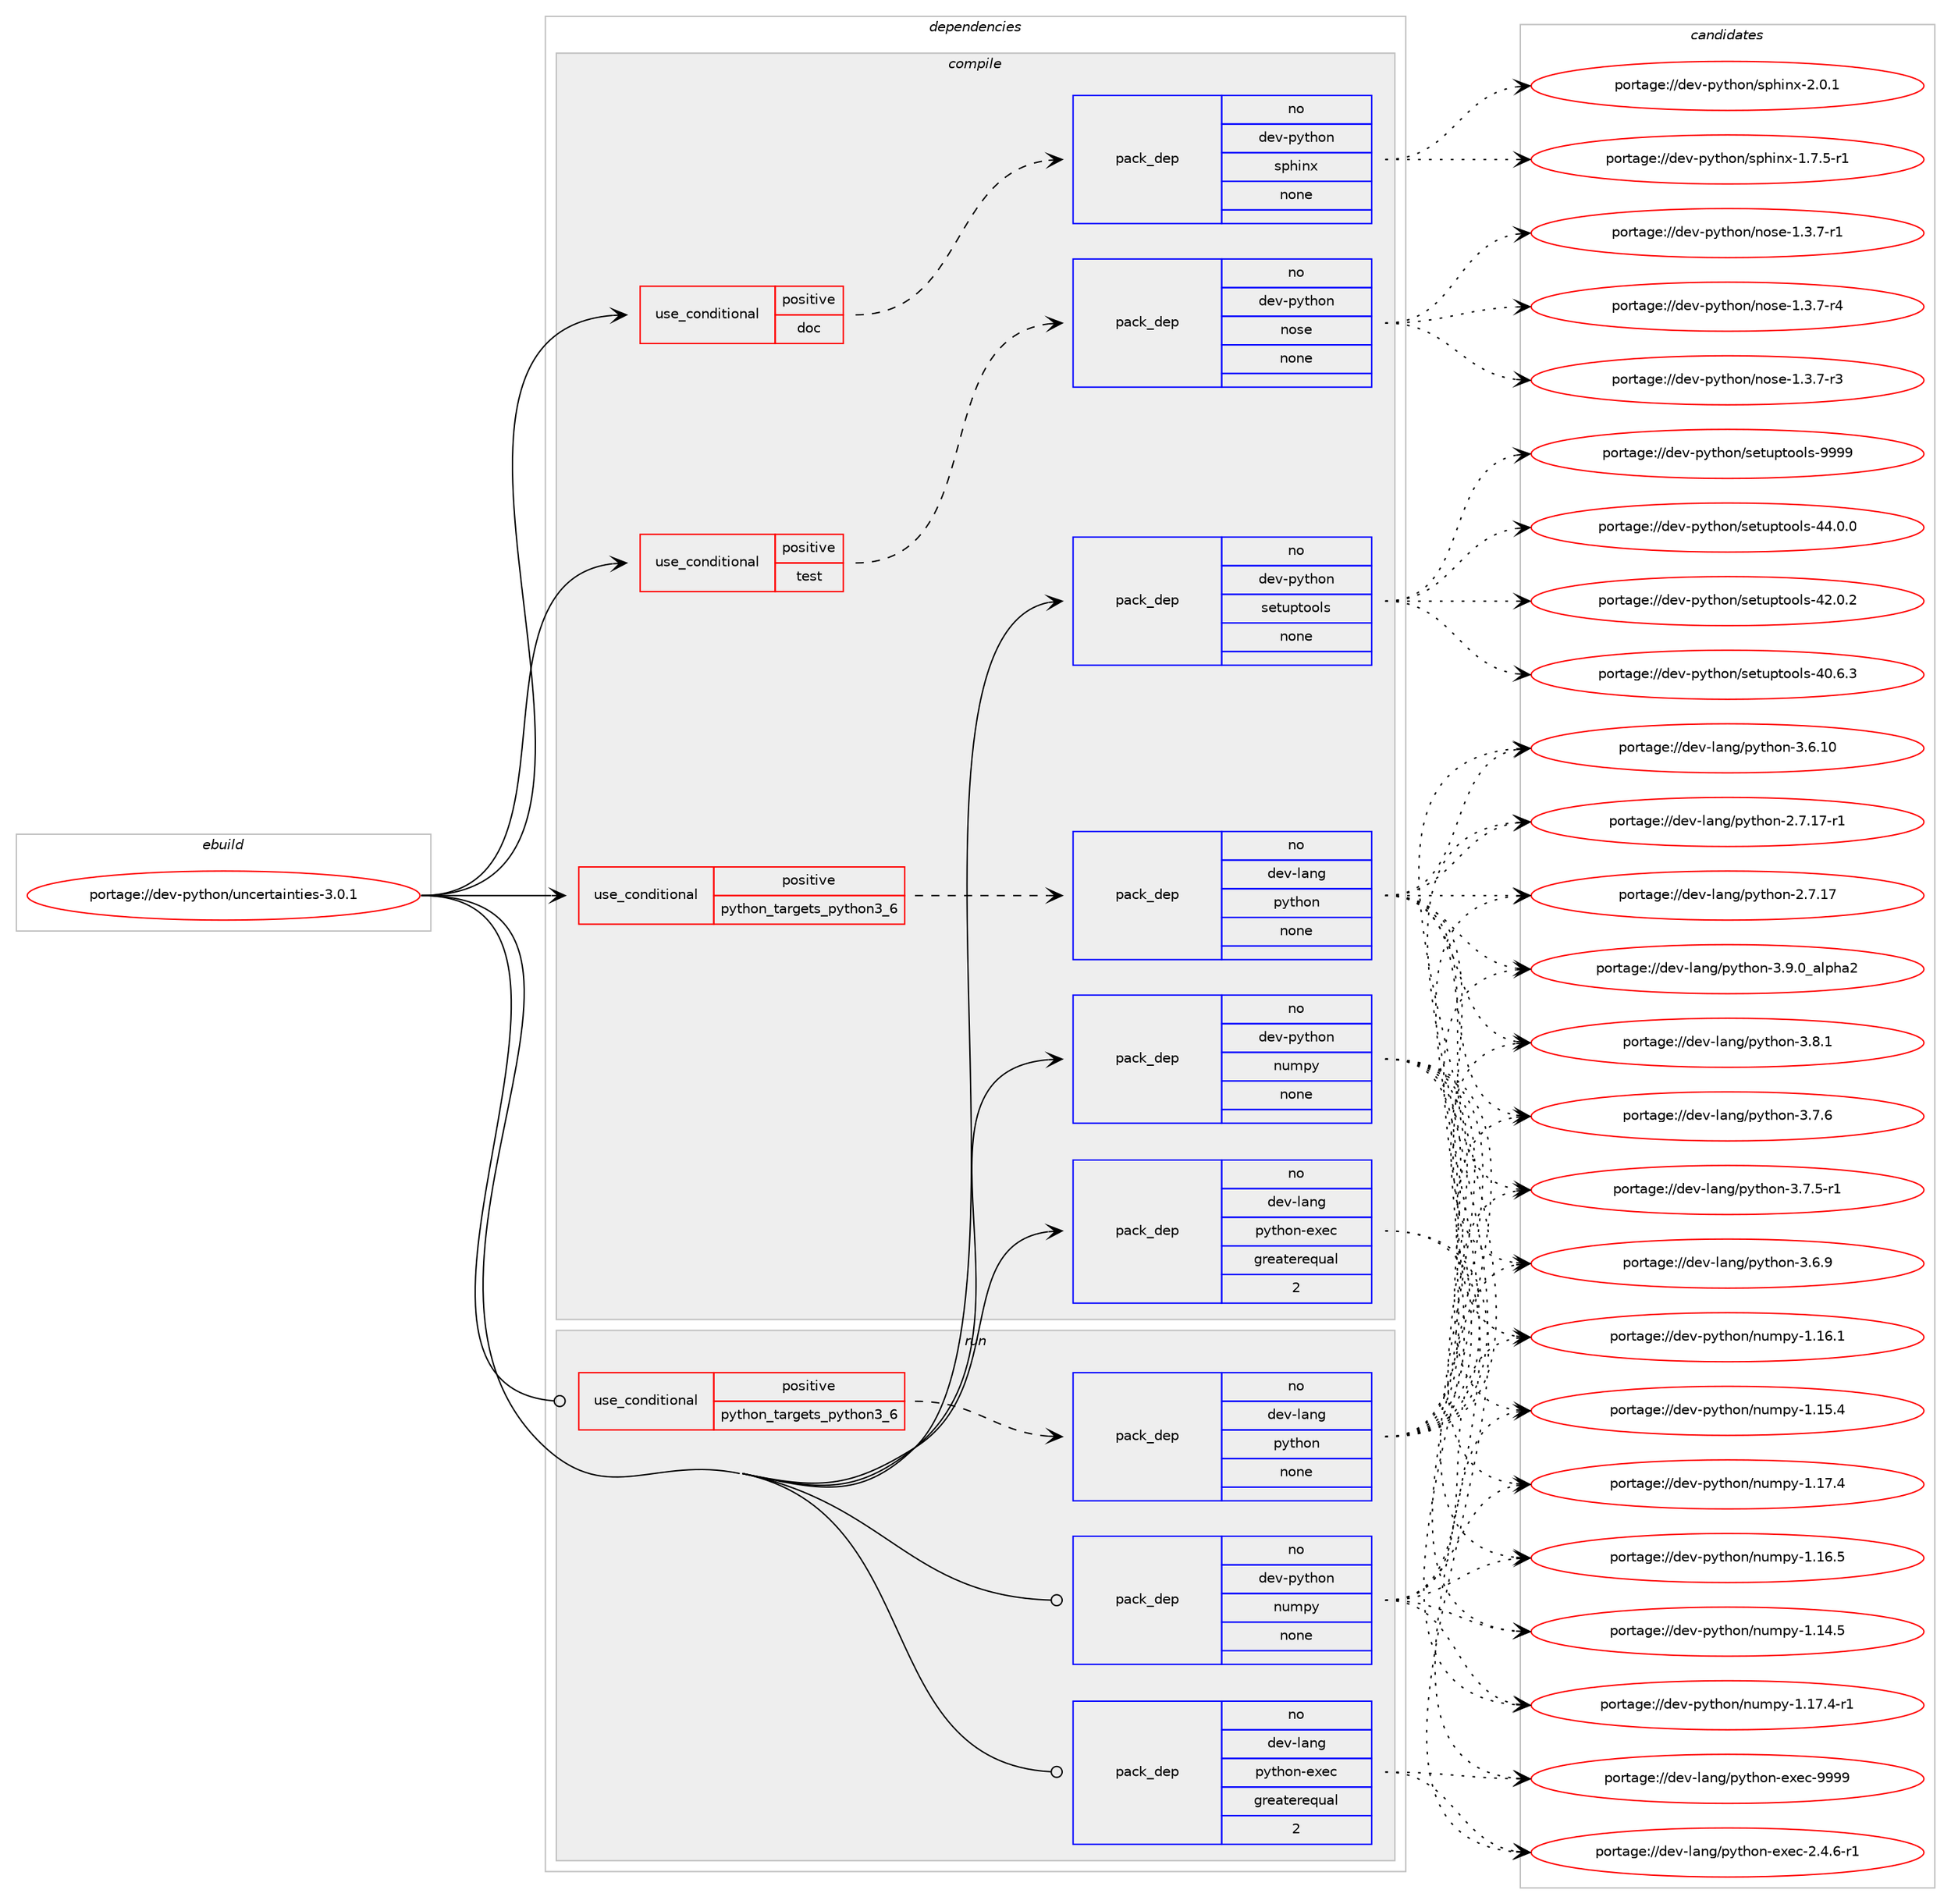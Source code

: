 digraph prolog {

# *************
# Graph options
# *************

newrank=true;
concentrate=true;
compound=true;
graph [rankdir=LR,fontname=Helvetica,fontsize=10,ranksep=1.5];#, ranksep=2.5, nodesep=0.2];
edge  [arrowhead=vee];
node  [fontname=Helvetica,fontsize=10];

# **********
# The ebuild
# **********

subgraph cluster_leftcol {
color=gray;
label=<<i>ebuild</i>>;
id [label="portage://dev-python/uncertainties-3.0.1", color=red, width=4, href="../dev-python/uncertainties-3.0.1.svg"];
}

# ****************
# The dependencies
# ****************

subgraph cluster_midcol {
color=gray;
label=<<i>dependencies</i>>;
subgraph cluster_compile {
fillcolor="#eeeeee";
style=filled;
label=<<i>compile</i>>;
subgraph cond104223 {
dependency419957 [label=<<TABLE BORDER="0" CELLBORDER="1" CELLSPACING="0" CELLPADDING="4"><TR><TD ROWSPAN="3" CELLPADDING="10">use_conditional</TD></TR><TR><TD>positive</TD></TR><TR><TD>doc</TD></TR></TABLE>>, shape=none, color=red];
subgraph pack310845 {
dependency419958 [label=<<TABLE BORDER="0" CELLBORDER="1" CELLSPACING="0" CELLPADDING="4" WIDTH="220"><TR><TD ROWSPAN="6" CELLPADDING="30">pack_dep</TD></TR><TR><TD WIDTH="110">no</TD></TR><TR><TD>dev-python</TD></TR><TR><TD>sphinx</TD></TR><TR><TD>none</TD></TR><TR><TD></TD></TR></TABLE>>, shape=none, color=blue];
}
dependency419957:e -> dependency419958:w [weight=20,style="dashed",arrowhead="vee"];
}
id:e -> dependency419957:w [weight=20,style="solid",arrowhead="vee"];
subgraph cond104224 {
dependency419959 [label=<<TABLE BORDER="0" CELLBORDER="1" CELLSPACING="0" CELLPADDING="4"><TR><TD ROWSPAN="3" CELLPADDING="10">use_conditional</TD></TR><TR><TD>positive</TD></TR><TR><TD>python_targets_python3_6</TD></TR></TABLE>>, shape=none, color=red];
subgraph pack310846 {
dependency419960 [label=<<TABLE BORDER="0" CELLBORDER="1" CELLSPACING="0" CELLPADDING="4" WIDTH="220"><TR><TD ROWSPAN="6" CELLPADDING="30">pack_dep</TD></TR><TR><TD WIDTH="110">no</TD></TR><TR><TD>dev-lang</TD></TR><TR><TD>python</TD></TR><TR><TD>none</TD></TR><TR><TD></TD></TR></TABLE>>, shape=none, color=blue];
}
dependency419959:e -> dependency419960:w [weight=20,style="dashed",arrowhead="vee"];
}
id:e -> dependency419959:w [weight=20,style="solid",arrowhead="vee"];
subgraph cond104225 {
dependency419961 [label=<<TABLE BORDER="0" CELLBORDER="1" CELLSPACING="0" CELLPADDING="4"><TR><TD ROWSPAN="3" CELLPADDING="10">use_conditional</TD></TR><TR><TD>positive</TD></TR><TR><TD>test</TD></TR></TABLE>>, shape=none, color=red];
subgraph pack310847 {
dependency419962 [label=<<TABLE BORDER="0" CELLBORDER="1" CELLSPACING="0" CELLPADDING="4" WIDTH="220"><TR><TD ROWSPAN="6" CELLPADDING="30">pack_dep</TD></TR><TR><TD WIDTH="110">no</TD></TR><TR><TD>dev-python</TD></TR><TR><TD>nose</TD></TR><TR><TD>none</TD></TR><TR><TD></TD></TR></TABLE>>, shape=none, color=blue];
}
dependency419961:e -> dependency419962:w [weight=20,style="dashed",arrowhead="vee"];
}
id:e -> dependency419961:w [weight=20,style="solid",arrowhead="vee"];
subgraph pack310848 {
dependency419963 [label=<<TABLE BORDER="0" CELLBORDER="1" CELLSPACING="0" CELLPADDING="4" WIDTH="220"><TR><TD ROWSPAN="6" CELLPADDING="30">pack_dep</TD></TR><TR><TD WIDTH="110">no</TD></TR><TR><TD>dev-lang</TD></TR><TR><TD>python-exec</TD></TR><TR><TD>greaterequal</TD></TR><TR><TD>2</TD></TR></TABLE>>, shape=none, color=blue];
}
id:e -> dependency419963:w [weight=20,style="solid",arrowhead="vee"];
subgraph pack310849 {
dependency419964 [label=<<TABLE BORDER="0" CELLBORDER="1" CELLSPACING="0" CELLPADDING="4" WIDTH="220"><TR><TD ROWSPAN="6" CELLPADDING="30">pack_dep</TD></TR><TR><TD WIDTH="110">no</TD></TR><TR><TD>dev-python</TD></TR><TR><TD>numpy</TD></TR><TR><TD>none</TD></TR><TR><TD></TD></TR></TABLE>>, shape=none, color=blue];
}
id:e -> dependency419964:w [weight=20,style="solid",arrowhead="vee"];
subgraph pack310850 {
dependency419965 [label=<<TABLE BORDER="0" CELLBORDER="1" CELLSPACING="0" CELLPADDING="4" WIDTH="220"><TR><TD ROWSPAN="6" CELLPADDING="30">pack_dep</TD></TR><TR><TD WIDTH="110">no</TD></TR><TR><TD>dev-python</TD></TR><TR><TD>setuptools</TD></TR><TR><TD>none</TD></TR><TR><TD></TD></TR></TABLE>>, shape=none, color=blue];
}
id:e -> dependency419965:w [weight=20,style="solid",arrowhead="vee"];
}
subgraph cluster_compileandrun {
fillcolor="#eeeeee";
style=filled;
label=<<i>compile and run</i>>;
}
subgraph cluster_run {
fillcolor="#eeeeee";
style=filled;
label=<<i>run</i>>;
subgraph cond104226 {
dependency419966 [label=<<TABLE BORDER="0" CELLBORDER="1" CELLSPACING="0" CELLPADDING="4"><TR><TD ROWSPAN="3" CELLPADDING="10">use_conditional</TD></TR><TR><TD>positive</TD></TR><TR><TD>python_targets_python3_6</TD></TR></TABLE>>, shape=none, color=red];
subgraph pack310851 {
dependency419967 [label=<<TABLE BORDER="0" CELLBORDER="1" CELLSPACING="0" CELLPADDING="4" WIDTH="220"><TR><TD ROWSPAN="6" CELLPADDING="30">pack_dep</TD></TR><TR><TD WIDTH="110">no</TD></TR><TR><TD>dev-lang</TD></TR><TR><TD>python</TD></TR><TR><TD>none</TD></TR><TR><TD></TD></TR></TABLE>>, shape=none, color=blue];
}
dependency419966:e -> dependency419967:w [weight=20,style="dashed",arrowhead="vee"];
}
id:e -> dependency419966:w [weight=20,style="solid",arrowhead="odot"];
subgraph pack310852 {
dependency419968 [label=<<TABLE BORDER="0" CELLBORDER="1" CELLSPACING="0" CELLPADDING="4" WIDTH="220"><TR><TD ROWSPAN="6" CELLPADDING="30">pack_dep</TD></TR><TR><TD WIDTH="110">no</TD></TR><TR><TD>dev-lang</TD></TR><TR><TD>python-exec</TD></TR><TR><TD>greaterequal</TD></TR><TR><TD>2</TD></TR></TABLE>>, shape=none, color=blue];
}
id:e -> dependency419968:w [weight=20,style="solid",arrowhead="odot"];
subgraph pack310853 {
dependency419969 [label=<<TABLE BORDER="0" CELLBORDER="1" CELLSPACING="0" CELLPADDING="4" WIDTH="220"><TR><TD ROWSPAN="6" CELLPADDING="30">pack_dep</TD></TR><TR><TD WIDTH="110">no</TD></TR><TR><TD>dev-python</TD></TR><TR><TD>numpy</TD></TR><TR><TD>none</TD></TR><TR><TD></TD></TR></TABLE>>, shape=none, color=blue];
}
id:e -> dependency419969:w [weight=20,style="solid",arrowhead="odot"];
}
}

# **************
# The candidates
# **************

subgraph cluster_choices {
rank=same;
color=gray;
label=<<i>candidates</i>>;

subgraph choice310845 {
color=black;
nodesep=1;
choice1001011184511212111610411111047115112104105110120455046484649 [label="portage://dev-python/sphinx-2.0.1", color=red, width=4,href="../dev-python/sphinx-2.0.1.svg"];
choice10010111845112121116104111110471151121041051101204549465546534511449 [label="portage://dev-python/sphinx-1.7.5-r1", color=red, width=4,href="../dev-python/sphinx-1.7.5-r1.svg"];
dependency419958:e -> choice1001011184511212111610411111047115112104105110120455046484649:w [style=dotted,weight="100"];
dependency419958:e -> choice10010111845112121116104111110471151121041051101204549465546534511449:w [style=dotted,weight="100"];
}
subgraph choice310846 {
color=black;
nodesep=1;
choice10010111845108971101034711212111610411111045514657464895971081121049750 [label="portage://dev-lang/python-3.9.0_alpha2", color=red, width=4,href="../dev-lang/python-3.9.0_alpha2.svg"];
choice100101118451089711010347112121116104111110455146564649 [label="portage://dev-lang/python-3.8.1", color=red, width=4,href="../dev-lang/python-3.8.1.svg"];
choice100101118451089711010347112121116104111110455146554654 [label="portage://dev-lang/python-3.7.6", color=red, width=4,href="../dev-lang/python-3.7.6.svg"];
choice1001011184510897110103471121211161041111104551465546534511449 [label="portage://dev-lang/python-3.7.5-r1", color=red, width=4,href="../dev-lang/python-3.7.5-r1.svg"];
choice100101118451089711010347112121116104111110455146544657 [label="portage://dev-lang/python-3.6.9", color=red, width=4,href="../dev-lang/python-3.6.9.svg"];
choice10010111845108971101034711212111610411111045514654464948 [label="portage://dev-lang/python-3.6.10", color=red, width=4,href="../dev-lang/python-3.6.10.svg"];
choice100101118451089711010347112121116104111110455046554649554511449 [label="portage://dev-lang/python-2.7.17-r1", color=red, width=4,href="../dev-lang/python-2.7.17-r1.svg"];
choice10010111845108971101034711212111610411111045504655464955 [label="portage://dev-lang/python-2.7.17", color=red, width=4,href="../dev-lang/python-2.7.17.svg"];
dependency419960:e -> choice10010111845108971101034711212111610411111045514657464895971081121049750:w [style=dotted,weight="100"];
dependency419960:e -> choice100101118451089711010347112121116104111110455146564649:w [style=dotted,weight="100"];
dependency419960:e -> choice100101118451089711010347112121116104111110455146554654:w [style=dotted,weight="100"];
dependency419960:e -> choice1001011184510897110103471121211161041111104551465546534511449:w [style=dotted,weight="100"];
dependency419960:e -> choice100101118451089711010347112121116104111110455146544657:w [style=dotted,weight="100"];
dependency419960:e -> choice10010111845108971101034711212111610411111045514654464948:w [style=dotted,weight="100"];
dependency419960:e -> choice100101118451089711010347112121116104111110455046554649554511449:w [style=dotted,weight="100"];
dependency419960:e -> choice10010111845108971101034711212111610411111045504655464955:w [style=dotted,weight="100"];
}
subgraph choice310847 {
color=black;
nodesep=1;
choice10010111845112121116104111110471101111151014549465146554511452 [label="portage://dev-python/nose-1.3.7-r4", color=red, width=4,href="../dev-python/nose-1.3.7-r4.svg"];
choice10010111845112121116104111110471101111151014549465146554511451 [label="portage://dev-python/nose-1.3.7-r3", color=red, width=4,href="../dev-python/nose-1.3.7-r3.svg"];
choice10010111845112121116104111110471101111151014549465146554511449 [label="portage://dev-python/nose-1.3.7-r1", color=red, width=4,href="../dev-python/nose-1.3.7-r1.svg"];
dependency419962:e -> choice10010111845112121116104111110471101111151014549465146554511452:w [style=dotted,weight="100"];
dependency419962:e -> choice10010111845112121116104111110471101111151014549465146554511451:w [style=dotted,weight="100"];
dependency419962:e -> choice10010111845112121116104111110471101111151014549465146554511449:w [style=dotted,weight="100"];
}
subgraph choice310848 {
color=black;
nodesep=1;
choice10010111845108971101034711212111610411111045101120101994557575757 [label="portage://dev-lang/python-exec-9999", color=red, width=4,href="../dev-lang/python-exec-9999.svg"];
choice10010111845108971101034711212111610411111045101120101994550465246544511449 [label="portage://dev-lang/python-exec-2.4.6-r1", color=red, width=4,href="../dev-lang/python-exec-2.4.6-r1.svg"];
dependency419963:e -> choice10010111845108971101034711212111610411111045101120101994557575757:w [style=dotted,weight="100"];
dependency419963:e -> choice10010111845108971101034711212111610411111045101120101994550465246544511449:w [style=dotted,weight="100"];
}
subgraph choice310849 {
color=black;
nodesep=1;
choice1001011184511212111610411111047110117109112121454946495546524511449 [label="portage://dev-python/numpy-1.17.4-r1", color=red, width=4,href="../dev-python/numpy-1.17.4-r1.svg"];
choice100101118451121211161041111104711011710911212145494649554652 [label="portage://dev-python/numpy-1.17.4", color=red, width=4,href="../dev-python/numpy-1.17.4.svg"];
choice100101118451121211161041111104711011710911212145494649544653 [label="portage://dev-python/numpy-1.16.5", color=red, width=4,href="../dev-python/numpy-1.16.5.svg"];
choice100101118451121211161041111104711011710911212145494649544649 [label="portage://dev-python/numpy-1.16.1", color=red, width=4,href="../dev-python/numpy-1.16.1.svg"];
choice100101118451121211161041111104711011710911212145494649534652 [label="portage://dev-python/numpy-1.15.4", color=red, width=4,href="../dev-python/numpy-1.15.4.svg"];
choice100101118451121211161041111104711011710911212145494649524653 [label="portage://dev-python/numpy-1.14.5", color=red, width=4,href="../dev-python/numpy-1.14.5.svg"];
dependency419964:e -> choice1001011184511212111610411111047110117109112121454946495546524511449:w [style=dotted,weight="100"];
dependency419964:e -> choice100101118451121211161041111104711011710911212145494649554652:w [style=dotted,weight="100"];
dependency419964:e -> choice100101118451121211161041111104711011710911212145494649544653:w [style=dotted,weight="100"];
dependency419964:e -> choice100101118451121211161041111104711011710911212145494649544649:w [style=dotted,weight="100"];
dependency419964:e -> choice100101118451121211161041111104711011710911212145494649534652:w [style=dotted,weight="100"];
dependency419964:e -> choice100101118451121211161041111104711011710911212145494649524653:w [style=dotted,weight="100"];
}
subgraph choice310850 {
color=black;
nodesep=1;
choice10010111845112121116104111110471151011161171121161111111081154557575757 [label="portage://dev-python/setuptools-9999", color=red, width=4,href="../dev-python/setuptools-9999.svg"];
choice100101118451121211161041111104711510111611711211611111110811545525246484648 [label="portage://dev-python/setuptools-44.0.0", color=red, width=4,href="../dev-python/setuptools-44.0.0.svg"];
choice100101118451121211161041111104711510111611711211611111110811545525046484650 [label="portage://dev-python/setuptools-42.0.2", color=red, width=4,href="../dev-python/setuptools-42.0.2.svg"];
choice100101118451121211161041111104711510111611711211611111110811545524846544651 [label="portage://dev-python/setuptools-40.6.3", color=red, width=4,href="../dev-python/setuptools-40.6.3.svg"];
dependency419965:e -> choice10010111845112121116104111110471151011161171121161111111081154557575757:w [style=dotted,weight="100"];
dependency419965:e -> choice100101118451121211161041111104711510111611711211611111110811545525246484648:w [style=dotted,weight="100"];
dependency419965:e -> choice100101118451121211161041111104711510111611711211611111110811545525046484650:w [style=dotted,weight="100"];
dependency419965:e -> choice100101118451121211161041111104711510111611711211611111110811545524846544651:w [style=dotted,weight="100"];
}
subgraph choice310851 {
color=black;
nodesep=1;
choice10010111845108971101034711212111610411111045514657464895971081121049750 [label="portage://dev-lang/python-3.9.0_alpha2", color=red, width=4,href="../dev-lang/python-3.9.0_alpha2.svg"];
choice100101118451089711010347112121116104111110455146564649 [label="portage://dev-lang/python-3.8.1", color=red, width=4,href="../dev-lang/python-3.8.1.svg"];
choice100101118451089711010347112121116104111110455146554654 [label="portage://dev-lang/python-3.7.6", color=red, width=4,href="../dev-lang/python-3.7.6.svg"];
choice1001011184510897110103471121211161041111104551465546534511449 [label="portage://dev-lang/python-3.7.5-r1", color=red, width=4,href="../dev-lang/python-3.7.5-r1.svg"];
choice100101118451089711010347112121116104111110455146544657 [label="portage://dev-lang/python-3.6.9", color=red, width=4,href="../dev-lang/python-3.6.9.svg"];
choice10010111845108971101034711212111610411111045514654464948 [label="portage://dev-lang/python-3.6.10", color=red, width=4,href="../dev-lang/python-3.6.10.svg"];
choice100101118451089711010347112121116104111110455046554649554511449 [label="portage://dev-lang/python-2.7.17-r1", color=red, width=4,href="../dev-lang/python-2.7.17-r1.svg"];
choice10010111845108971101034711212111610411111045504655464955 [label="portage://dev-lang/python-2.7.17", color=red, width=4,href="../dev-lang/python-2.7.17.svg"];
dependency419967:e -> choice10010111845108971101034711212111610411111045514657464895971081121049750:w [style=dotted,weight="100"];
dependency419967:e -> choice100101118451089711010347112121116104111110455146564649:w [style=dotted,weight="100"];
dependency419967:e -> choice100101118451089711010347112121116104111110455146554654:w [style=dotted,weight="100"];
dependency419967:e -> choice1001011184510897110103471121211161041111104551465546534511449:w [style=dotted,weight="100"];
dependency419967:e -> choice100101118451089711010347112121116104111110455146544657:w [style=dotted,weight="100"];
dependency419967:e -> choice10010111845108971101034711212111610411111045514654464948:w [style=dotted,weight="100"];
dependency419967:e -> choice100101118451089711010347112121116104111110455046554649554511449:w [style=dotted,weight="100"];
dependency419967:e -> choice10010111845108971101034711212111610411111045504655464955:w [style=dotted,weight="100"];
}
subgraph choice310852 {
color=black;
nodesep=1;
choice10010111845108971101034711212111610411111045101120101994557575757 [label="portage://dev-lang/python-exec-9999", color=red, width=4,href="../dev-lang/python-exec-9999.svg"];
choice10010111845108971101034711212111610411111045101120101994550465246544511449 [label="portage://dev-lang/python-exec-2.4.6-r1", color=red, width=4,href="../dev-lang/python-exec-2.4.6-r1.svg"];
dependency419968:e -> choice10010111845108971101034711212111610411111045101120101994557575757:w [style=dotted,weight="100"];
dependency419968:e -> choice10010111845108971101034711212111610411111045101120101994550465246544511449:w [style=dotted,weight="100"];
}
subgraph choice310853 {
color=black;
nodesep=1;
choice1001011184511212111610411111047110117109112121454946495546524511449 [label="portage://dev-python/numpy-1.17.4-r1", color=red, width=4,href="../dev-python/numpy-1.17.4-r1.svg"];
choice100101118451121211161041111104711011710911212145494649554652 [label="portage://dev-python/numpy-1.17.4", color=red, width=4,href="../dev-python/numpy-1.17.4.svg"];
choice100101118451121211161041111104711011710911212145494649544653 [label="portage://dev-python/numpy-1.16.5", color=red, width=4,href="../dev-python/numpy-1.16.5.svg"];
choice100101118451121211161041111104711011710911212145494649544649 [label="portage://dev-python/numpy-1.16.1", color=red, width=4,href="../dev-python/numpy-1.16.1.svg"];
choice100101118451121211161041111104711011710911212145494649534652 [label="portage://dev-python/numpy-1.15.4", color=red, width=4,href="../dev-python/numpy-1.15.4.svg"];
choice100101118451121211161041111104711011710911212145494649524653 [label="portage://dev-python/numpy-1.14.5", color=red, width=4,href="../dev-python/numpy-1.14.5.svg"];
dependency419969:e -> choice1001011184511212111610411111047110117109112121454946495546524511449:w [style=dotted,weight="100"];
dependency419969:e -> choice100101118451121211161041111104711011710911212145494649554652:w [style=dotted,weight="100"];
dependency419969:e -> choice100101118451121211161041111104711011710911212145494649544653:w [style=dotted,weight="100"];
dependency419969:e -> choice100101118451121211161041111104711011710911212145494649544649:w [style=dotted,weight="100"];
dependency419969:e -> choice100101118451121211161041111104711011710911212145494649534652:w [style=dotted,weight="100"];
dependency419969:e -> choice100101118451121211161041111104711011710911212145494649524653:w [style=dotted,weight="100"];
}
}

}
